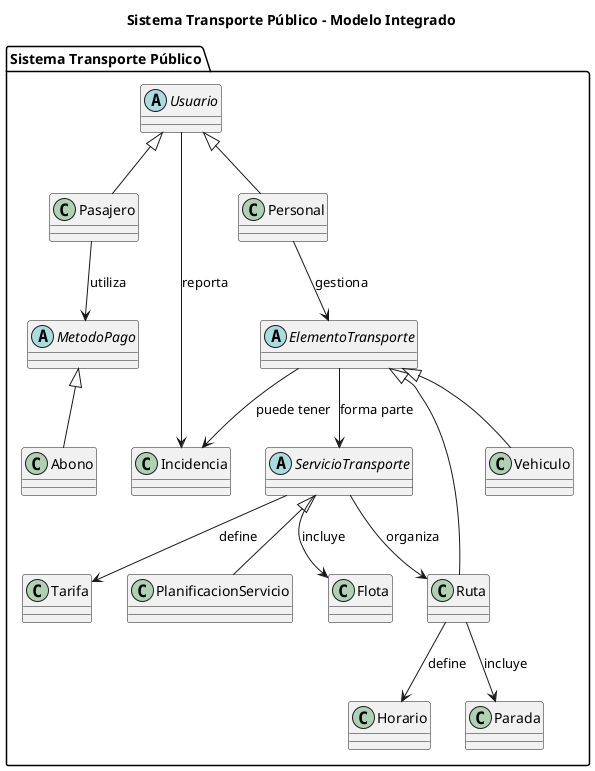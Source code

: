 @startuml
title Sistema Transporte Público - Modelo Integrado

package "Sistema Transporte Público" {
    abstract class Usuario {
    }

    abstract class ElementoTransporte {
    }

    abstract class ServicioTransporte {
    }

    abstract class MetodoPago {
    }

    class Pasajero {
    }

    class Personal {
    }

    class Vehiculo {
    }

    class Ruta {
    }

    class Tarifa {
    }

    class Abono {
    }

    class PlanificacionServicio {
    }

    class Incidencia {
    }

    class Horario {
    }

    class Parada {
    }

    class Flota {
    }

    Usuario <|-- Pasajero
    Usuario <|-- Personal
    ElementoTransporte <|-- Vehiculo
    ElementoTransporte <|-- Ruta
    ServicioTransporte <|-- PlanificacionServicio
    MetodoPago <|-- Abono

    Pasajero --> MetodoPago : utiliza
    Personal --> ElementoTransporte : gestiona
    ElementoTransporte --> ServicioTransporte : forma parte
    ServicioTransporte --> Tarifa : define
    ServicioTransporte --> Flota : incluye
    ServicioTransporte --> Ruta : organiza
    Ruta --> Parada : incluye
    Ruta --> Horario : define
    ElementoTransporte --> Incidencia : puede tener
    Usuario --> Incidencia : reporta
}
@enduml
